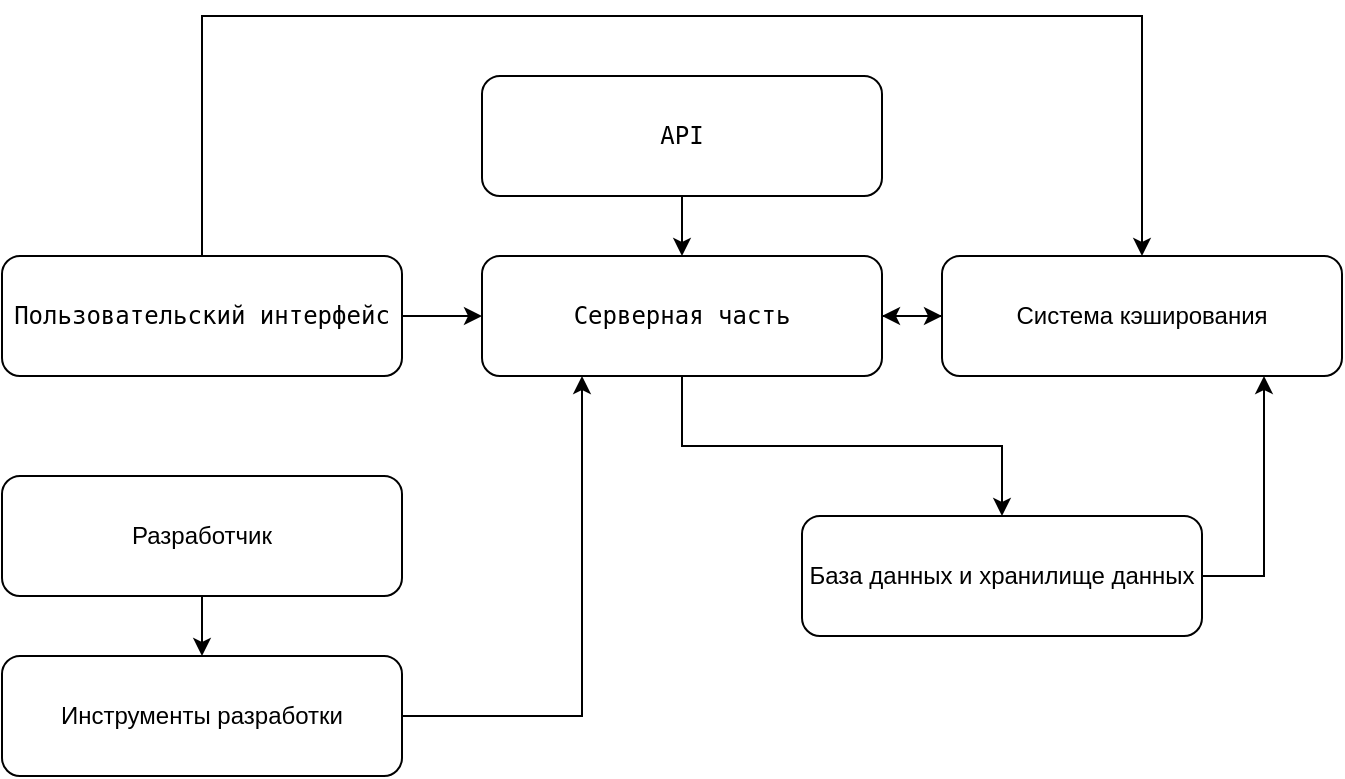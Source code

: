 <mxfile version="24.4.0" type="device">
  <diagram name="Страница — 1" id="dJ2RGDc316PWSBuT6vaZ">
    <mxGraphModel dx="1434" dy="772" grid="1" gridSize="10" guides="1" tooltips="1" connect="1" arrows="1" fold="1" page="1" pageScale="1" pageWidth="827" pageHeight="1169" math="0" shadow="0">
      <root>
        <mxCell id="0" />
        <mxCell id="1" parent="0" />
        <mxCell id="dlJ6QBAWJ_lvMbcuCEq7-41" style="edgeStyle=orthogonalEdgeStyle;rounded=0;orthogonalLoop=1;jettySize=auto;html=1;entryX=0;entryY=0.5;entryDx=0;entryDy=0;" parent="1" source="dlJ6QBAWJ_lvMbcuCEq7-36" target="dlJ6QBAWJ_lvMbcuCEq7-38" edge="1">
          <mxGeometry relative="1" as="geometry" />
        </mxCell>
        <mxCell id="bYKH4fSCcnGj0ZHAbn0e-9" style="edgeStyle=orthogonalEdgeStyle;rounded=0;orthogonalLoop=1;jettySize=auto;html=1;entryX=0.5;entryY=0;entryDx=0;entryDy=0;" edge="1" parent="1" source="dlJ6QBAWJ_lvMbcuCEq7-36" target="dlJ6QBAWJ_lvMbcuCEq7-45">
          <mxGeometry relative="1" as="geometry">
            <Array as="points">
              <mxPoint x="220" y="60" />
              <mxPoint x="690" y="60" />
            </Array>
          </mxGeometry>
        </mxCell>
        <mxCell id="dlJ6QBAWJ_lvMbcuCEq7-36" value="&lt;pre&gt;&lt;code data-sourcepos=&quot;3:1-51:42&quot; class=&quot;code-container no-decoration-radius&quot; data-test-id=&quot;code-content&quot; role=&quot;text&quot;&gt;Пользовательский интерфейс&lt;/code&gt;&lt;/pre&gt;" style="rounded=1;whiteSpace=wrap;html=1;" parent="1" vertex="1">
          <mxGeometry x="120" y="180" width="200" height="60" as="geometry" />
        </mxCell>
        <mxCell id="bYKH4fSCcnGj0ZHAbn0e-2" style="edgeStyle=orthogonalEdgeStyle;rounded=0;orthogonalLoop=1;jettySize=auto;html=1;entryX=0.5;entryY=0;entryDx=0;entryDy=0;" edge="1" parent="1" source="dlJ6QBAWJ_lvMbcuCEq7-38" target="dlJ6QBAWJ_lvMbcuCEq7-43">
          <mxGeometry relative="1" as="geometry" />
        </mxCell>
        <mxCell id="bYKH4fSCcnGj0ZHAbn0e-3" style="edgeStyle=orthogonalEdgeStyle;rounded=0;orthogonalLoop=1;jettySize=auto;html=1;" edge="1" parent="1" source="dlJ6QBAWJ_lvMbcuCEq7-38" target="dlJ6QBAWJ_lvMbcuCEq7-45">
          <mxGeometry relative="1" as="geometry" />
        </mxCell>
        <mxCell id="dlJ6QBAWJ_lvMbcuCEq7-38" value="&lt;pre&gt;&lt;code data-sourcepos=&quot;3:1-51:42&quot; class=&quot;code-container no-decoration-radius&quot; data-test-id=&quot;code-content&quot; role=&quot;text&quot;&gt;Серверная часть&lt;/code&gt;&lt;/pre&gt;" style="rounded=1;whiteSpace=wrap;html=1;" parent="1" vertex="1">
          <mxGeometry x="360" y="180" width="200" height="60" as="geometry" />
        </mxCell>
        <mxCell id="bYKH4fSCcnGj0ZHAbn0e-5" style="edgeStyle=orthogonalEdgeStyle;rounded=0;orthogonalLoop=1;jettySize=auto;html=1;" edge="1" parent="1" source="dlJ6QBAWJ_lvMbcuCEq7-39" target="dlJ6QBAWJ_lvMbcuCEq7-38">
          <mxGeometry relative="1" as="geometry" />
        </mxCell>
        <mxCell id="dlJ6QBAWJ_lvMbcuCEq7-39" value="&lt;pre&gt;&lt;code data-sourcepos=&quot;3:1-51:42&quot; class=&quot;code-container no-decoration-radius&quot; data-test-id=&quot;code-content&quot; role=&quot;text&quot;&gt;API&lt;/code&gt;&lt;/pre&gt;" style="rounded=1;whiteSpace=wrap;html=1;" parent="1" vertex="1">
          <mxGeometry x="360" y="90" width="200" height="60" as="geometry" />
        </mxCell>
        <mxCell id="bYKH4fSCcnGj0ZHAbn0e-7" style="edgeStyle=orthogonalEdgeStyle;rounded=0;orthogonalLoop=1;jettySize=auto;html=1;entryX=0.805;entryY=1;entryDx=0;entryDy=0;entryPerimeter=0;" edge="1" parent="1" source="dlJ6QBAWJ_lvMbcuCEq7-43" target="dlJ6QBAWJ_lvMbcuCEq7-45">
          <mxGeometry relative="1" as="geometry">
            <mxPoint x="750" y="270" as="targetPoint" />
            <Array as="points">
              <mxPoint x="751" y="340" />
            </Array>
          </mxGeometry>
        </mxCell>
        <mxCell id="dlJ6QBAWJ_lvMbcuCEq7-43" value="База данных и хранилище данных" style="rounded=1;whiteSpace=wrap;html=1;" parent="1" vertex="1">
          <mxGeometry x="520" y="310" width="200" height="60" as="geometry" />
        </mxCell>
        <mxCell id="dlJ6QBAWJ_lvMbcuCEq7-49" style="edgeStyle=orthogonalEdgeStyle;rounded=0;orthogonalLoop=1;jettySize=auto;html=1;" parent="1" source="dlJ6QBAWJ_lvMbcuCEq7-44" target="dlJ6QBAWJ_lvMbcuCEq7-46" edge="1">
          <mxGeometry relative="1" as="geometry" />
        </mxCell>
        <mxCell id="dlJ6QBAWJ_lvMbcuCEq7-44" value="Разработчик" style="rounded=1;whiteSpace=wrap;html=1;" parent="1" vertex="1">
          <mxGeometry x="120" y="290" width="200" height="60" as="geometry" />
        </mxCell>
        <mxCell id="dlJ6QBAWJ_lvMbcuCEq7-45" value="Система кэширования" style="rounded=1;whiteSpace=wrap;html=1;" parent="1" vertex="1">
          <mxGeometry x="590" y="180" width="200" height="60" as="geometry" />
        </mxCell>
        <mxCell id="bYKH4fSCcnGj0ZHAbn0e-6" style="edgeStyle=orthogonalEdgeStyle;rounded=0;orthogonalLoop=1;jettySize=auto;html=1;entryX=0.25;entryY=1;entryDx=0;entryDy=0;" edge="1" parent="1" source="dlJ6QBAWJ_lvMbcuCEq7-46" target="dlJ6QBAWJ_lvMbcuCEq7-38">
          <mxGeometry relative="1" as="geometry" />
        </mxCell>
        <mxCell id="dlJ6QBAWJ_lvMbcuCEq7-46" value="Инструменты разработки" style="rounded=1;whiteSpace=wrap;html=1;" parent="1" vertex="1">
          <mxGeometry x="120" y="380" width="200" height="60" as="geometry" />
        </mxCell>
        <mxCell id="bYKH4fSCcnGj0ZHAbn0e-8" style="edgeStyle=orthogonalEdgeStyle;rounded=0;orthogonalLoop=1;jettySize=auto;html=1;" edge="1" parent="1">
          <mxGeometry relative="1" as="geometry">
            <mxPoint x="590" y="210" as="sourcePoint" />
            <mxPoint x="560" y="210" as="targetPoint" />
          </mxGeometry>
        </mxCell>
      </root>
    </mxGraphModel>
  </diagram>
</mxfile>
